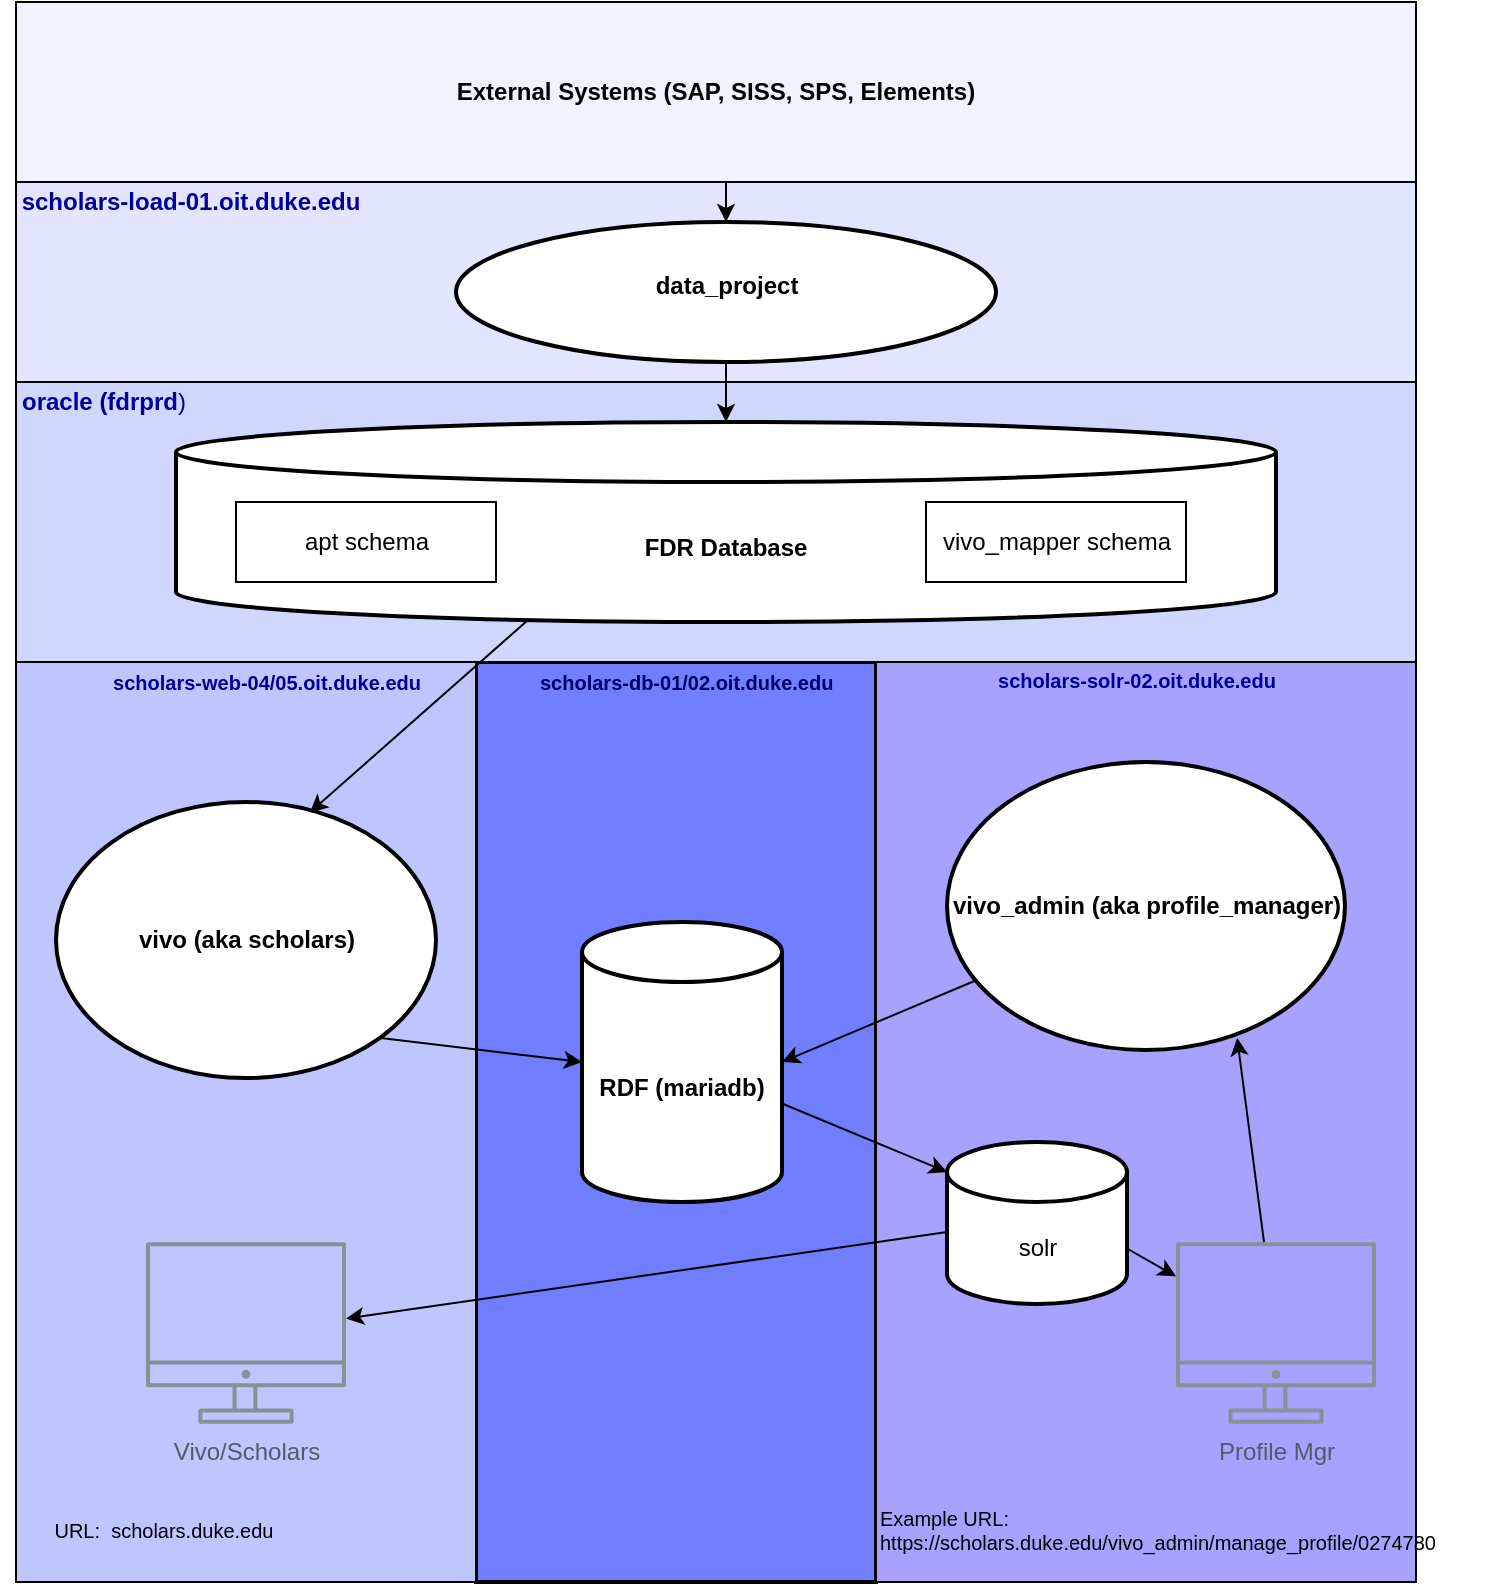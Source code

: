 <mxfile version="17.1.0" type="github">
  <diagram id="9MPO39MfpI7pv3HyR61F" name="Page-1">
    <mxGraphModel dx="1579" dy="667" grid="1" gridSize="10" guides="1" tooltips="1" connect="1" arrows="1" fold="1" page="1" pageScale="1" pageWidth="850" pageHeight="1100" math="0" shadow="0">
      <root>
        <mxCell id="0" />
        <mxCell id="1" parent="0" />
        <mxCell id="cj-YQitfOQZqWISBJvCt-74" value="" style="rounded=0;whiteSpace=wrap;html=1;labelBackgroundColor=none;labelBorderColor=none;fontSize=10;fontColor=#000000;strokeWidth=2;fillColor=#707EFF;" vertex="1" parent="1">
          <mxGeometry x="110" y="340" width="200" height="460" as="geometry" />
        </mxCell>
        <mxCell id="cj-YQitfOQZqWISBJvCt-64" value="" style="rounded=0;whiteSpace=wrap;html=1;fillColor=#A7A1FF;" vertex="1" parent="1">
          <mxGeometry x="310" y="340" width="270" height="460" as="geometry" />
        </mxCell>
        <mxCell id="cj-YQitfOQZqWISBJvCt-62" value="" style="rounded=0;whiteSpace=wrap;html=1;fillColor=#BFC6FF;" vertex="1" parent="1">
          <mxGeometry x="-120" y="340" width="230" height="460" as="geometry" />
        </mxCell>
        <mxCell id="cj-YQitfOQZqWISBJvCt-61" value="" style="rounded=0;whiteSpace=wrap;html=1;fillColor=#CFD7FF;" vertex="1" parent="1">
          <mxGeometry x="-120" y="200" width="700" height="140" as="geometry" />
        </mxCell>
        <mxCell id="cj-YQitfOQZqWISBJvCt-60" value="" style="rounded=0;whiteSpace=wrap;html=1;labelBackgroundColor=none;fillColor=#E3E4FF;" vertex="1" parent="1">
          <mxGeometry x="-120" y="100" width="700" height="100" as="geometry" />
        </mxCell>
        <mxCell id="cj-YQitfOQZqWISBJvCt-1" value="&lt;div&gt;&lt;span&gt;data_project&lt;/span&gt;&lt;/div&gt;&lt;div&gt;&lt;span&gt;&lt;br&gt;&lt;br&gt;&lt;/span&gt;&lt;/div&gt;" style="verticalLabelPosition=middle;verticalAlign=bottom;html=1;shape=mxgraph.flowchart.on-page_reference;fontStyle=1;horizontal=1;labelPosition=center;align=center;labelBorderColor=none;strokeWidth=2;" vertex="1" parent="1">
          <mxGeometry x="100" y="120" width="270" height="70" as="geometry" />
        </mxCell>
        <mxCell id="cj-YQitfOQZqWISBJvCt-15" style="edgeStyle=orthogonalEdgeStyle;rounded=0;orthogonalLoop=1;jettySize=auto;html=1;exitX=0.5;exitY=1;exitDx=0;exitDy=0;entryX=0.5;entryY=0;entryDx=0;entryDy=0;entryPerimeter=0;" edge="1" parent="1" source="cj-YQitfOQZqWISBJvCt-4" target="cj-YQitfOQZqWISBJvCt-1">
          <mxGeometry relative="1" as="geometry" />
        </mxCell>
        <mxCell id="cj-YQitfOQZqWISBJvCt-4" value="&lt;b&gt;External Systems (SAP, SISS, SPS, Elements)&lt;/b&gt;" style="rounded=0;whiteSpace=wrap;html=1;labelBackgroundColor=none;labelBorderColor=none;fillColor=#F0F2FF;" vertex="1" parent="1">
          <mxGeometry x="-120" y="10" width="700" height="90" as="geometry" />
        </mxCell>
        <mxCell id="cj-YQitfOQZqWISBJvCt-10" value="&lt;div&gt;Vivo/Scholars&lt;/div&gt;" style="sketch=0;outlineConnect=0;gradientColor=none;fontColor=#545B64;strokeColor=none;fillColor=#879196;dashed=0;verticalLabelPosition=bottom;verticalAlign=top;align=center;html=1;fontSize=12;fontStyle=0;aspect=fixed;shape=mxgraph.aws4.illustration_desktop;pointerEvents=1" vertex="1" parent="1">
          <mxGeometry x="-55" y="630" width="100" height="91" as="geometry" />
        </mxCell>
        <mxCell id="cj-YQitfOQZqWISBJvCt-11" value="&lt;div&gt;Profile Mgr &lt;br&gt;&lt;/div&gt;" style="sketch=0;outlineConnect=0;gradientColor=none;fontColor=#545B64;strokeColor=none;fillColor=#879196;dashed=0;verticalLabelPosition=bottom;verticalAlign=top;align=center;html=1;fontSize=12;fontStyle=0;aspect=fixed;shape=mxgraph.aws4.illustration_desktop;pointerEvents=1" vertex="1" parent="1">
          <mxGeometry x="460" y="630" width="100" height="91" as="geometry" />
        </mxCell>
        <mxCell id="cj-YQitfOQZqWISBJvCt-12" value="&lt;b&gt;FDR Database&lt;/b&gt;" style="shape=cylinder3;whiteSpace=wrap;html=1;boundedLbl=1;backgroundOutline=1;size=15;strokeWidth=2;" vertex="1" parent="1">
          <mxGeometry x="-40" y="220" width="550" height="100" as="geometry" />
        </mxCell>
        <mxCell id="cj-YQitfOQZqWISBJvCt-23" value="&lt;b&gt;vivo (aka scholars)&lt;/b&gt;" style="verticalLabelPosition=middle;verticalAlign=middle;html=1;shape=mxgraph.flowchart.on-page_reference;fontStyle=0;horizontal=1;labelPosition=center;align=center;strokeWidth=2;" vertex="1" parent="1">
          <mxGeometry x="-100" y="410" width="190" height="138" as="geometry" />
        </mxCell>
        <mxCell id="cj-YQitfOQZqWISBJvCt-25" value="&lt;b&gt;vivo_admin (aka profile_manager)&lt;/b&gt;" style="verticalLabelPosition=middle;verticalAlign=middle;html=1;shape=mxgraph.flowchart.on-page_reference;fontStyle=0;horizontal=1;labelPosition=center;align=center;strokeWidth=2;" vertex="1" parent="1">
          <mxGeometry x="345.5" y="390" width="199" height="144" as="geometry" />
        </mxCell>
        <mxCell id="cj-YQitfOQZqWISBJvCt-35" style="edgeStyle=orthogonalEdgeStyle;rounded=0;orthogonalLoop=1;jettySize=auto;html=1;entryX=0.5;entryY=0;entryDx=0;entryDy=0;entryPerimeter=0;exitX=0.5;exitY=1;exitDx=0;exitDy=0;exitPerimeter=0;" edge="1" parent="1" source="cj-YQitfOQZqWISBJvCt-1" target="cj-YQitfOQZqWISBJvCt-12">
          <mxGeometry relative="1" as="geometry">
            <mxPoint x="250" y="210" as="sourcePoint" />
            <mxPoint x="255" y="147" as="targetPoint" />
          </mxGeometry>
        </mxCell>
        <mxCell id="cj-YQitfOQZqWISBJvCt-37" value="&lt;div&gt;vivo_mapper schema&lt;/div&gt;" style="verticalLabelPosition=middle;verticalAlign=middle;html=1;shape=mxgraph.basic.rect;fillColor2=none;strokeWidth=1;size=20;indent=5;labelPosition=center;align=center;" vertex="1" parent="1">
          <mxGeometry x="335" y="260" width="130" height="40" as="geometry" />
        </mxCell>
        <mxCell id="cj-YQitfOQZqWISBJvCt-38" value="&lt;div&gt;apt schema&lt;/div&gt;" style="verticalLabelPosition=middle;verticalAlign=middle;html=1;shape=mxgraph.basic.rect;fillColor2=none;strokeWidth=1;size=20;indent=5;labelPosition=center;align=center;" vertex="1" parent="1">
          <mxGeometry x="-10" y="260" width="130" height="40" as="geometry" />
        </mxCell>
        <mxCell id="cj-YQitfOQZqWISBJvCt-43" value="" style="endArrow=classic;html=1;rounded=0;curved=1;exitX=0;exitY=0;exitDx=0;exitDy=45;exitPerimeter=0;" edge="1" parent="1" source="cj-YQitfOQZqWISBJvCt-75" target="cj-YQitfOQZqWISBJvCt-10">
          <mxGeometry width="50" height="50" relative="1" as="geometry">
            <mxPoint x="365" y="640" as="sourcePoint" />
            <mxPoint x="240" y="310" as="targetPoint" />
          </mxGeometry>
        </mxCell>
        <mxCell id="cj-YQitfOQZqWISBJvCt-47" value="" style="endArrow=classic;html=1;rounded=0;curved=1;entryX=0.729;entryY=0.958;entryDx=0;entryDy=0;entryPerimeter=0;" edge="1" parent="1" source="cj-YQitfOQZqWISBJvCt-11" target="cj-YQitfOQZqWISBJvCt-25">
          <mxGeometry width="50" height="50" relative="1" as="geometry">
            <mxPoint x="500" y="690" as="sourcePoint" />
            <mxPoint x="490" y="480" as="targetPoint" />
          </mxGeometry>
        </mxCell>
        <mxCell id="cj-YQitfOQZqWISBJvCt-48" value="" style="endArrow=none;html=1;rounded=0;curved=1;" edge="1" parent="1">
          <mxGeometry width="50" height="50" relative="1" as="geometry">
            <mxPoint x="-120" y="200" as="sourcePoint" />
            <mxPoint x="560" y="200" as="targetPoint" />
          </mxGeometry>
        </mxCell>
        <mxCell id="cj-YQitfOQZqWISBJvCt-52" value="&lt;div&gt;&lt;font color=&quot;#000099&quot;&gt;&lt;b&gt;oracle (fdrprd&lt;/b&gt;)&lt;/font&gt;&lt;/div&gt;" style="text;html=1;strokeColor=none;fillColor=none;align=left;verticalAlign=middle;whiteSpace=wrap;rounded=0;" vertex="1" parent="1">
          <mxGeometry x="-119" y="195" width="120" height="30" as="geometry" />
        </mxCell>
        <mxCell id="cj-YQitfOQZqWISBJvCt-53" value="&lt;font color=&quot;#000099&quot;&gt;&lt;b&gt;scholars-load-01.oit.duke.edu&lt;/b&gt;&lt;/font&gt;" style="text;html=1;align=center;verticalAlign=middle;resizable=0;points=[];autosize=1;strokeColor=none;fillColor=none;" vertex="1" parent="1">
          <mxGeometry x="-123" y="100" width="180" height="20" as="geometry" />
        </mxCell>
        <mxCell id="cj-YQitfOQZqWISBJvCt-55" value="&lt;div style=&quot;font-size: 10px;&quot;&gt;&lt;font style=&quot;font-size: 10px;&quot; color=&quot;#000099&quot;&gt;&lt;b style=&quot;font-size: 10px;&quot;&gt;scholars-web-04/05.oit.duke.edu&lt;/b&gt;&lt;/font&gt;&lt;/div&gt;" style="text;html=1;align=center;verticalAlign=middle;resizable=0;points=[];autosize=1;strokeColor=none;fillColor=none;fontSize=10;" vertex="1" parent="1">
          <mxGeometry x="-80" y="340" width="170" height="20" as="geometry" />
        </mxCell>
        <mxCell id="cj-YQitfOQZqWISBJvCt-56" value="&lt;div style=&quot;font-size: 10px;&quot;&gt;&lt;font style=&quot;font-size: 10px;&quot; color=&quot;#000099&quot;&gt;&lt;b style=&quot;font-size: 10px;&quot;&gt;scholars-solr-02.oit.duke.edu&lt;/b&gt;&lt;/font&gt;&lt;/div&gt;&lt;div style=&quot;font-size: 10px;&quot;&gt;&lt;font style=&quot;font-size: 10px;&quot; color=&quot;#000099&quot;&gt;&lt;b style=&quot;font-size: 10px;&quot;&gt;&lt;br style=&quot;font-size: 10px;&quot;&gt;&lt;/b&gt;&lt;/font&gt;&lt;/div&gt;" style="text;html=1;align=center;verticalAlign=middle;resizable=0;points=[];autosize=1;strokeColor=none;fillColor=none;fontSize=10;" vertex="1" parent="1">
          <mxGeometry x="365" y="340" width="150" height="30" as="geometry" />
        </mxCell>
        <mxCell id="cj-YQitfOQZqWISBJvCt-63" value="" style="endArrow=classic;html=1;rounded=0;curved=1;exitX=0.855;exitY=0.855;exitDx=0;exitDy=0;exitPerimeter=0;entryX=0;entryY=0.5;entryDx=0;entryDy=0;entryPerimeter=0;" edge="1" parent="1" source="cj-YQitfOQZqWISBJvCt-23" target="cj-YQitfOQZqWISBJvCt-6">
          <mxGeometry width="50" height="50" relative="1" as="geometry">
            <mxPoint x="170" y="440" as="sourcePoint" />
            <mxPoint x="170" y="560" as="targetPoint" />
          </mxGeometry>
        </mxCell>
        <mxCell id="cj-YQitfOQZqWISBJvCt-65" value="" style="endArrow=classic;html=1;rounded=0;curved=1;exitX=0.32;exitY=0.99;exitDx=0;exitDy=0;exitPerimeter=0;entryX=0.668;entryY=0.038;entryDx=0;entryDy=0;entryPerimeter=0;" edge="1" parent="1" source="cj-YQitfOQZqWISBJvCt-12" target="cj-YQitfOQZqWISBJvCt-23">
          <mxGeometry width="50" height="50" relative="1" as="geometry">
            <mxPoint x="230" y="530" as="sourcePoint" />
            <mxPoint x="280" y="480" as="targetPoint" />
          </mxGeometry>
        </mxCell>
        <mxCell id="cj-YQitfOQZqWISBJvCt-66" value="" style="endArrow=classic;html=1;rounded=0;curved=1;exitX=0.075;exitY=0.757;exitDx=0;exitDy=0;exitPerimeter=0;entryX=1;entryY=0.5;entryDx=0;entryDy=0;entryPerimeter=0;" edge="1" parent="1" source="cj-YQitfOQZqWISBJvCt-25" target="cj-YQitfOQZqWISBJvCt-6">
          <mxGeometry width="50" height="50" relative="1" as="geometry">
            <mxPoint x="230" y="530" as="sourcePoint" />
            <mxPoint x="280" y="480" as="targetPoint" />
          </mxGeometry>
        </mxCell>
        <mxCell id="cj-YQitfOQZqWISBJvCt-71" value="&lt;div style=&quot;font-size: 10px;&quot;&gt;Example URL:&lt;/div&gt;&lt;div style=&quot;font-size: 10px;&quot;&gt;https://scholars.duke.edu/vivo_admin/manage_profile/0274780&lt;br style=&quot;font-size: 10px;&quot;&gt;&lt;/div&gt;" style="text;html=1;strokeColor=none;fillColor=none;align=left;verticalAlign=middle;whiteSpace=wrap;rounded=0;labelBackgroundColor=none;labelBorderColor=none;fontColor=#000000;fontSize=10;" vertex="1" parent="1">
          <mxGeometry x="310" y="765.5" width="308" height="17" as="geometry" />
        </mxCell>
        <mxCell id="cj-YQitfOQZqWISBJvCt-72" value="&lt;div style=&quot;font-size: 10px&quot;&gt;URL:&amp;nbsp; scholars.duke.edu&lt;br style=&quot;font-size: 10px&quot;&gt;&lt;/div&gt;" style="text;html=1;strokeColor=none;fillColor=none;align=center;verticalAlign=middle;whiteSpace=wrap;rounded=0;labelBackgroundColor=none;labelBorderColor=none;fontColor=#000000;fontSize=10;" vertex="1" parent="1">
          <mxGeometry x="-128" y="769" width="164" height="10" as="geometry" />
        </mxCell>
        <mxCell id="cj-YQitfOQZqWISBJvCt-6" value="&lt;b&gt;RDF (mariadb)&lt;/b&gt;" style="shape=cylinder3;whiteSpace=wrap;html=1;boundedLbl=1;backgroundOutline=1;size=15;strokeWidth=2;" vertex="1" parent="1">
          <mxGeometry x="163" y="470" width="100" height="140" as="geometry" />
        </mxCell>
        <mxCell id="cj-YQitfOQZqWISBJvCt-45" value="" style="endArrow=classic;html=1;rounded=0;curved=1;entryX=0;entryY=0;entryDx=0;entryDy=15;entryPerimeter=0;" edge="1" parent="1" source="cj-YQitfOQZqWISBJvCt-6" target="cj-YQitfOQZqWISBJvCt-75">
          <mxGeometry width="50" height="50" relative="1" as="geometry">
            <mxPoint x="280" y="470" as="sourcePoint" />
            <mxPoint x="365" y="620.733" as="targetPoint" />
          </mxGeometry>
        </mxCell>
        <mxCell id="cj-YQitfOQZqWISBJvCt-75" value="solr" style="shape=cylinder3;whiteSpace=wrap;html=1;boundedLbl=1;backgroundOutline=1;size=15;strokeWidth=2;" vertex="1" parent="1">
          <mxGeometry x="345.5" y="580" width="90" height="81" as="geometry" />
        </mxCell>
        <mxCell id="cj-YQitfOQZqWISBJvCt-76" value="&lt;font style=&quot;font-size: 10px&quot; face=&quot;Helvetica&quot;&gt;&lt;span style=&quot;text-decoration: none; font-style: normal;&quot;&gt;scholars-db-01/02.oit.duke.edu&lt;/span&gt;&lt;/font&gt;" style="text;html=1;strokeColor=none;fillColor=none;align=left;verticalAlign=middle;whiteSpace=wrap;rounded=0;labelBackgroundColor=none;labelBorderColor=none;fontSize=10;fontColor=#000066;fontStyle=1" vertex="1" parent="1">
          <mxGeometry x="140" y="335" width="170" height="30" as="geometry" />
        </mxCell>
        <mxCell id="cj-YQitfOQZqWISBJvCt-79" value="" style="endArrow=classic;html=1;rounded=0;fontFamily=Helvetica;fontSize=10;fontColor=#000066;curved=1;exitX=1;exitY=0;exitDx=0;exitDy=53.25;exitPerimeter=0;" edge="1" parent="1" source="cj-YQitfOQZqWISBJvCt-75" target="cj-YQitfOQZqWISBJvCt-11">
          <mxGeometry width="50" height="50" relative="1" as="geometry">
            <mxPoint x="190" y="550" as="sourcePoint" />
            <mxPoint x="240" y="500" as="targetPoint" />
          </mxGeometry>
        </mxCell>
      </root>
    </mxGraphModel>
  </diagram>
</mxfile>
